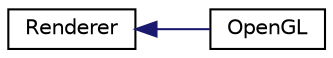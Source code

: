 digraph "Graphical Class Hierarchy"
{
 // LATEX_PDF_SIZE
  edge [fontname="Helvetica",fontsize="10",labelfontname="Helvetica",labelfontsize="10"];
  node [fontname="Helvetica",fontsize="10",shape=record];
  rankdir="LR";
  Node0 [label="Renderer",height=0.2,width=0.4,color="black", fillcolor="white", style="filled",URL="$class_renderer.html",tooltip="Contains the absract information for the Renderer. The class holds all the functions that would be us..."];
  Node0 -> Node1 [dir="back",color="midnightblue",fontsize="10",style="solid",fontname="Helvetica"];
  Node1 [label="OpenGL",height=0.2,width=0.4,color="black", fillcolor="white", style="filled",URL="$class_open_g_l.html",tooltip="The abstract OpenGL version of the renderer. Uses the Renderer parent class to have an abstract openg..."];
}
